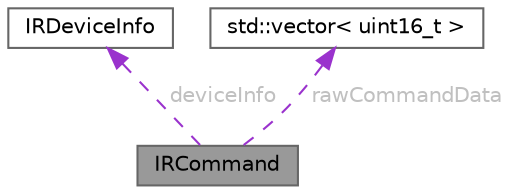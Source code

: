 digraph "IRCommand"
{
 // LATEX_PDF_SIZE
  bgcolor="transparent";
  edge [fontname=Helvetica,fontsize=10,labelfontname=Helvetica,labelfontsize=10];
  node [fontname=Helvetica,fontsize=10,shape=box,height=0.2,width=0.4];
  Node1 [id="Node000001",label="IRCommand",height=0.2,width=0.4,color="gray40", fillcolor="grey60", style="filled", fontcolor="black",tooltip="Struct to store IR command information."];
  Node2 -> Node1 [id="edge1_Node000001_Node000002",dir="back",color="darkorchid3",style="dashed",tooltip=" ",label=" deviceInfo",fontcolor="grey" ];
  Node2 [id="Node000002",label="IRDeviceInfo",height=0.2,width=0.4,color="gray40", fillcolor="white", style="filled",URL="$structIRDeviceInfo.html",tooltip="Struct to store IR device information."];
  Node3 -> Node1 [id="edge2_Node000001_Node000003",dir="back",color="darkorchid3",style="dashed",tooltip=" ",label=" rawCommandData",fontcolor="grey" ];
  Node3 [id="Node000003",label="std::vector\< uint16_t \>",height=0.2,width=0.4,color="gray40", fillcolor="white", style="filled",tooltip=" "];
}
